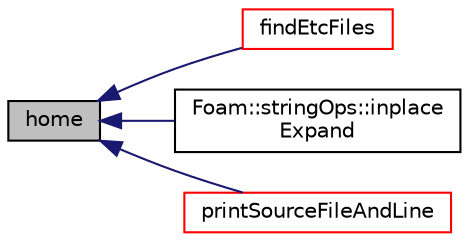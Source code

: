 digraph "home"
{
  bgcolor="transparent";
  edge [fontname="Helvetica",fontsize="10",labelfontname="Helvetica",labelfontsize="10"];
  node [fontname="Helvetica",fontsize="10",shape=record];
  rankdir="LR";
  Node1 [label="home",height=0.2,width=0.4,color="black", fillcolor="grey75", style="filled", fontcolor="black"];
  Node1 -> Node2 [dir="back",color="midnightblue",fontsize="10",style="solid",fontname="Helvetica"];
  Node2 [label="findEtcFiles",height=0.2,width=0.4,color="red",URL="$a10958.html#aab73bb2c46692e2e11dd7364556cd3c5",tooltip="Search for files from user/group/shipped directories. "];
  Node1 -> Node3 [dir="back",color="midnightblue",fontsize="10",style="solid",fontname="Helvetica"];
  Node3 [label="Foam::stringOps::inplace\lExpand",height=0.2,width=0.4,color="black",URL="$a11047.html#a055160fd36f36823c18f04ced0bbe9b4",tooltip="Inplace expand occurences of variables according to the dictionary. "];
  Node1 -> Node4 [dir="back",color="midnightblue",fontsize="10",style="solid",fontname="Helvetica"];
  Node4 [label="printSourceFileAndLine",height=0.2,width=0.4,color="red",URL="$a10958.html#acef53166bf4ca64567faafac3eaa8e04"];
}
